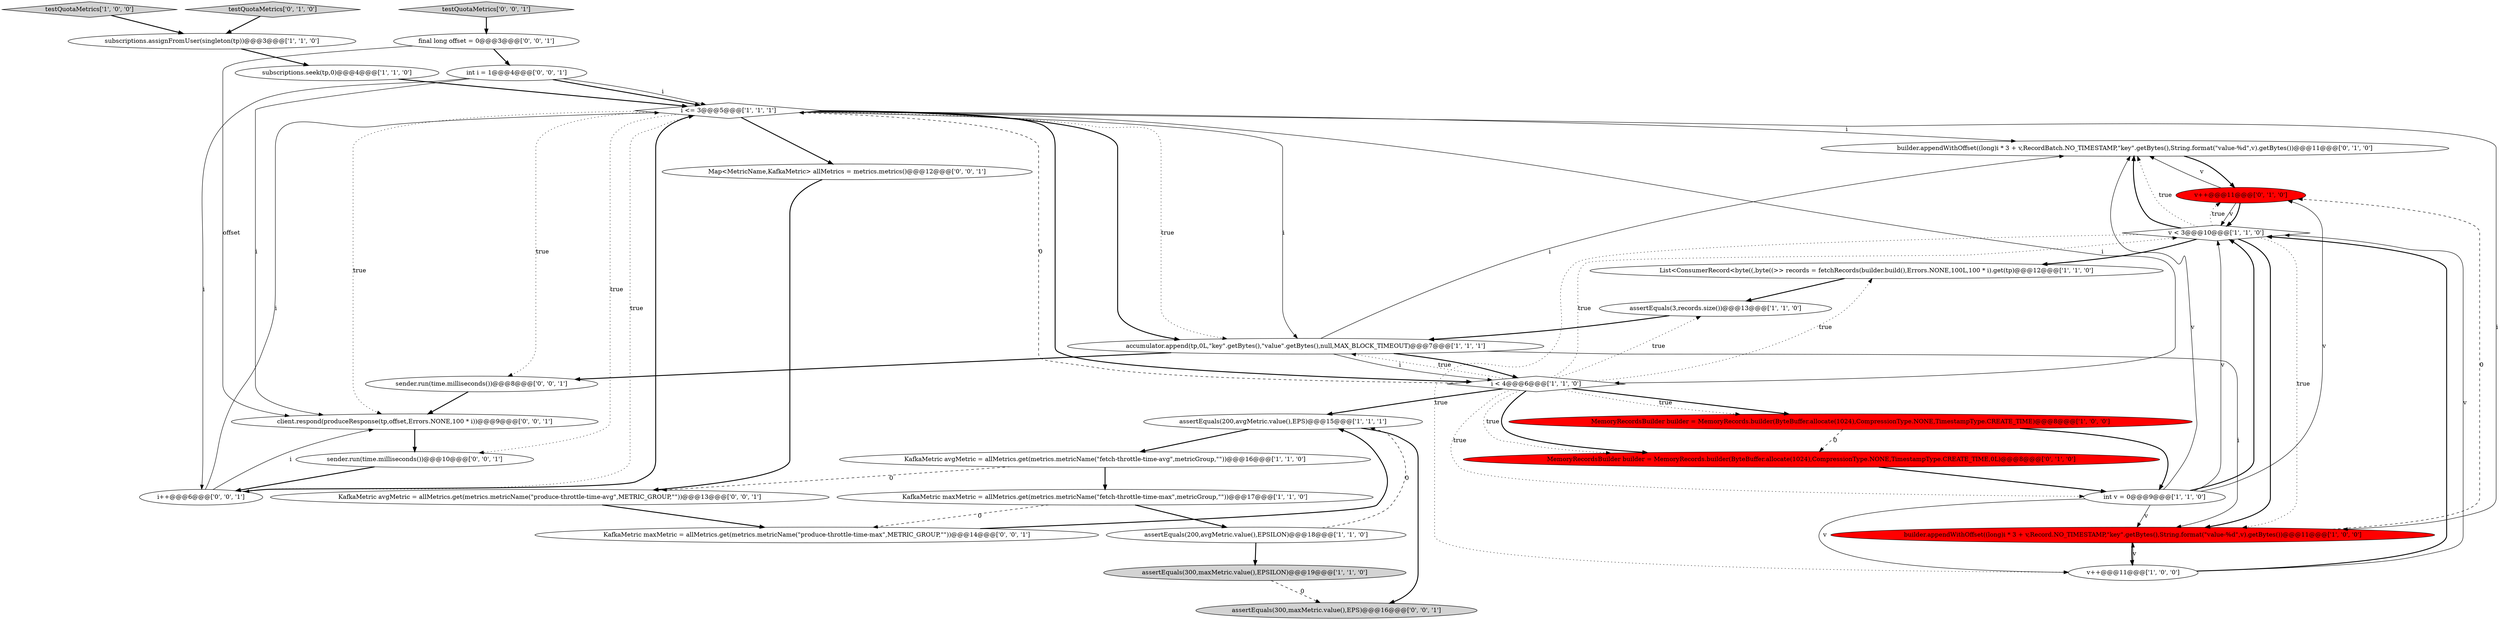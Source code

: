 digraph {
11 [style = filled, label = "subscriptions.assignFromUser(singleton(tp))@@@3@@@['1', '1', '0']", fillcolor = white, shape = ellipse image = "AAA0AAABBB1BBB"];
30 [style = filled, label = "sender.run(time.milliseconds())@@@8@@@['0', '0', '1']", fillcolor = white, shape = ellipse image = "AAA0AAABBB3BBB"];
27 [style = filled, label = "i++@@@6@@@['0', '0', '1']", fillcolor = white, shape = ellipse image = "AAA0AAABBB3BBB"];
12 [style = filled, label = "assertEquals(300,maxMetric.value(),EPSILON)@@@19@@@['1', '1', '0']", fillcolor = lightgray, shape = ellipse image = "AAA0AAABBB1BBB"];
0 [style = filled, label = "subscriptions.seek(tp,0)@@@4@@@['1', '1', '0']", fillcolor = white, shape = ellipse image = "AAA0AAABBB1BBB"];
6 [style = filled, label = "KafkaMetric avgMetric = allMetrics.get(metrics.metricName(\"fetch-throttle-time-avg\",metricGroup,\"\"))@@@16@@@['1', '1', '0']", fillcolor = white, shape = ellipse image = "AAA0AAABBB1BBB"];
17 [style = filled, label = "List<ConsumerRecord<byte((,byte((>> records = fetchRecords(builder.build(),Errors.NONE,100L,100 * i).get(tp)@@@12@@@['1', '1', '0']", fillcolor = white, shape = ellipse image = "AAA0AAABBB1BBB"];
19 [style = filled, label = "builder.appendWithOffset((long)i * 3 + v,RecordBatch.NO_TIMESTAMP,\"key\".getBytes(),String.format(\"value-%d\",v).getBytes())@@@11@@@['0', '1', '0']", fillcolor = white, shape = ellipse image = "AAA0AAABBB2BBB"];
26 [style = filled, label = "Map<MetricName,KafkaMetric> allMetrics = metrics.metrics()@@@12@@@['0', '0', '1']", fillcolor = white, shape = ellipse image = "AAA0AAABBB3BBB"];
18 [style = filled, label = "MemoryRecordsBuilder builder = MemoryRecords.builder(ByteBuffer.allocate(1024),CompressionType.NONE,TimestampType.CREATE_TIME,0L)@@@8@@@['0', '1', '0']", fillcolor = red, shape = ellipse image = "AAA1AAABBB2BBB"];
4 [style = filled, label = "i <= 3@@@5@@@['1', '1', '1']", fillcolor = white, shape = diamond image = "AAA0AAABBB1BBB"];
8 [style = filled, label = "i < 4@@@6@@@['1', '1', '0']", fillcolor = white, shape = diamond image = "AAA0AAABBB1BBB"];
28 [style = filled, label = "sender.run(time.milliseconds())@@@10@@@['0', '0', '1']", fillcolor = white, shape = ellipse image = "AAA0AAABBB3BBB"];
10 [style = filled, label = "accumulator.append(tp,0L,\"key\".getBytes(),\"value\".getBytes(),null,MAX_BLOCK_TIMEOUT)@@@7@@@['1', '1', '1']", fillcolor = white, shape = ellipse image = "AAA0AAABBB1BBB"];
29 [style = filled, label = "assertEquals(300,maxMetric.value(),EPS)@@@16@@@['0', '0', '1']", fillcolor = lightgray, shape = ellipse image = "AAA0AAABBB3BBB"];
22 [style = filled, label = "KafkaMetric maxMetric = allMetrics.get(metrics.metricName(\"produce-throttle-time-max\",METRIC_GROUP,\"\"))@@@14@@@['0', '0', '1']", fillcolor = white, shape = ellipse image = "AAA0AAABBB3BBB"];
31 [style = filled, label = "int i = 1@@@4@@@['0', '0', '1']", fillcolor = white, shape = ellipse image = "AAA0AAABBB3BBB"];
1 [style = filled, label = "KafkaMetric maxMetric = allMetrics.get(metrics.metricName(\"fetch-throttle-time-max\",metricGroup,\"\"))@@@17@@@['1', '1', '0']", fillcolor = white, shape = ellipse image = "AAA0AAABBB1BBB"];
13 [style = filled, label = "builder.appendWithOffset((long)i * 3 + v,Record.NO_TIMESTAMP,\"key\".getBytes(),String.format(\"value-%d\",v).getBytes())@@@11@@@['1', '0', '0']", fillcolor = red, shape = ellipse image = "AAA1AAABBB1BBB"];
23 [style = filled, label = "client.respond(produceResponse(tp,offset,Errors.NONE,100 * i))@@@9@@@['0', '0', '1']", fillcolor = white, shape = ellipse image = "AAA0AAABBB3BBB"];
32 [style = filled, label = "final long offset = 0@@@3@@@['0', '0', '1']", fillcolor = white, shape = ellipse image = "AAA0AAABBB3BBB"];
15 [style = filled, label = "testQuotaMetrics['1', '0', '0']", fillcolor = lightgray, shape = diamond image = "AAA0AAABBB1BBB"];
7 [style = filled, label = "v++@@@11@@@['1', '0', '0']", fillcolor = white, shape = ellipse image = "AAA0AAABBB1BBB"];
20 [style = filled, label = "v++@@@11@@@['0', '1', '0']", fillcolor = red, shape = ellipse image = "AAA1AAABBB2BBB"];
9 [style = filled, label = "assertEquals(3,records.size())@@@13@@@['1', '1', '0']", fillcolor = white, shape = ellipse image = "AAA0AAABBB1BBB"];
16 [style = filled, label = "MemoryRecordsBuilder builder = MemoryRecords.builder(ByteBuffer.allocate(1024),CompressionType.NONE,TimestampType.CREATE_TIME)@@@8@@@['1', '0', '0']", fillcolor = red, shape = ellipse image = "AAA1AAABBB1BBB"];
25 [style = filled, label = "KafkaMetric avgMetric = allMetrics.get(metrics.metricName(\"produce-throttle-time-avg\",METRIC_GROUP,\"\"))@@@13@@@['0', '0', '1']", fillcolor = white, shape = ellipse image = "AAA0AAABBB3BBB"];
3 [style = filled, label = "assertEquals(200,avgMetric.value(),EPSILON)@@@18@@@['1', '1', '0']", fillcolor = white, shape = ellipse image = "AAA0AAABBB1BBB"];
5 [style = filled, label = "v < 3@@@10@@@['1', '1', '0']", fillcolor = white, shape = diamond image = "AAA0AAABBB1BBB"];
14 [style = filled, label = "assertEquals(200,avgMetric.value(),EPS)@@@15@@@['1', '1', '1']", fillcolor = white, shape = ellipse image = "AAA0AAABBB1BBB"];
24 [style = filled, label = "testQuotaMetrics['0', '0', '1']", fillcolor = lightgray, shape = diamond image = "AAA0AAABBB3BBB"];
21 [style = filled, label = "testQuotaMetrics['0', '1', '0']", fillcolor = lightgray, shape = diamond image = "AAA0AAABBB2BBB"];
2 [style = filled, label = "int v = 0@@@9@@@['1', '1', '0']", fillcolor = white, shape = ellipse image = "AAA0AAABBB1BBB"];
4->10 [style = bold, label=""];
8->16 [style = bold, label=""];
8->17 [style = dotted, label="true"];
4->23 [style = dotted, label="true"];
25->22 [style = bold, label=""];
4->10 [style = dotted, label="true"];
8->18 [style = bold, label=""];
10->8 [style = solid, label="i"];
2->7 [style = solid, label="v"];
19->20 [style = bold, label=""];
17->9 [style = bold, label=""];
26->25 [style = bold, label=""];
7->13 [style = solid, label="v"];
30->23 [style = bold, label=""];
24->32 [style = bold, label=""];
31->23 [style = solid, label="i"];
1->3 [style = bold, label=""];
8->16 [style = dotted, label="true"];
4->26 [style = bold, label=""];
8->14 [style = bold, label=""];
8->2 [style = dotted, label="true"];
31->4 [style = bold, label=""];
31->27 [style = solid, label="i"];
13->20 [style = dashed, label="0"];
9->10 [style = bold, label=""];
3->12 [style = bold, label=""];
16->2 [style = bold, label=""];
18->2 [style = bold, label=""];
8->10 [style = dotted, label="true"];
5->17 [style = bold, label=""];
16->18 [style = dashed, label="0"];
10->13 [style = solid, label="i"];
4->13 [style = solid, label="i"];
4->8 [style = solid, label="i"];
20->5 [style = solid, label="v"];
4->30 [style = dotted, label="true"];
20->5 [style = bold, label=""];
4->28 [style = dotted, label="true"];
1->22 [style = dashed, label="0"];
23->28 [style = bold, label=""];
5->19 [style = bold, label=""];
6->1 [style = bold, label=""];
27->4 [style = bold, label=""];
27->23 [style = solid, label="i"];
7->5 [style = bold, label=""];
11->0 [style = bold, label=""];
5->13 [style = dotted, label="true"];
15->11 [style = bold, label=""];
10->8 [style = bold, label=""];
6->25 [style = dashed, label="0"];
21->11 [style = bold, label=""];
7->5 [style = solid, label="v"];
0->4 [style = bold, label=""];
8->5 [style = dotted, label="true"];
13->7 [style = bold, label=""];
4->19 [style = solid, label="i"];
5->7 [style = dotted, label="true"];
5->13 [style = bold, label=""];
5->19 [style = dotted, label="true"];
2->20 [style = solid, label="v"];
4->10 [style = solid, label="i"];
14->29 [style = bold, label=""];
4->27 [style = dotted, label="true"];
2->19 [style = solid, label="v"];
8->18 [style = dotted, label="true"];
12->29 [style = dashed, label="0"];
4->8 [style = bold, label=""];
5->20 [style = dotted, label="true"];
8->4 [style = dashed, label="0"];
28->27 [style = bold, label=""];
8->9 [style = dotted, label="true"];
27->4 [style = solid, label="i"];
31->4 [style = solid, label="i"];
22->14 [style = bold, label=""];
20->19 [style = solid, label="v"];
3->14 [style = dashed, label="0"];
2->5 [style = solid, label="v"];
10->30 [style = bold, label=""];
14->6 [style = bold, label=""];
32->31 [style = bold, label=""];
2->13 [style = solid, label="v"];
10->19 [style = solid, label="i"];
2->5 [style = bold, label=""];
32->23 [style = solid, label="offset"];
}
